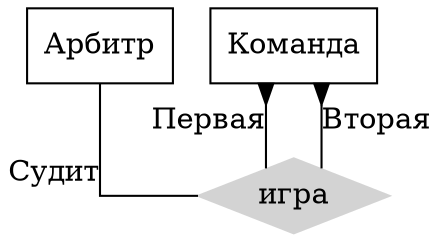 digraph ER {
  #layout=neato;
  Арбитр [shape=box];
  Команда [shape=box];
  Игра [shape=diamond, style=filled, color=lightgrey, label="игра"];

  splines=ortho;
  edge [arrowtail=inv, arrowhead=inv, dir=back];
  Арбитр -> Игра [xlabel="Судит", dir=none];
  Команда -> Игра [xlabel="Первая"];
  Команда -> Игра [xlabel="Вторая"];
}

